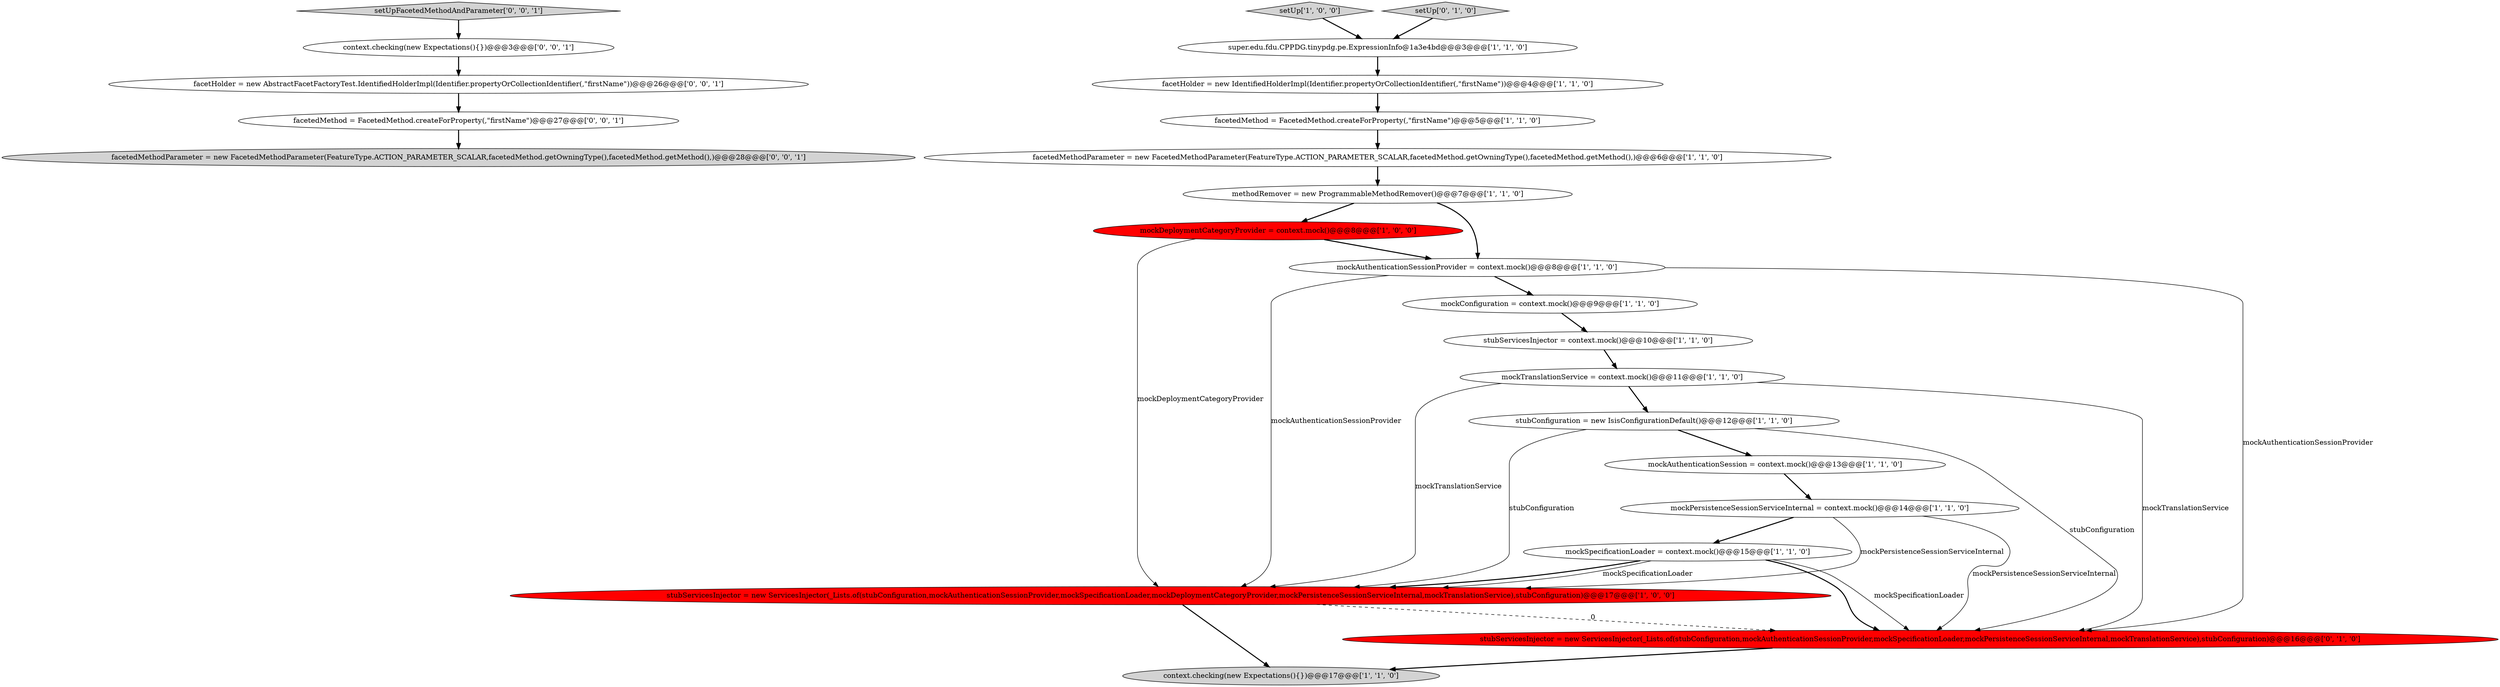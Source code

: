 digraph {
20 [style = filled, label = "facetedMethodParameter = new FacetedMethodParameter(FeatureType.ACTION_PARAMETER_SCALAR,facetedMethod.getOwningType(),facetedMethod.getMethod(),)@@@28@@@['0', '0', '1']", fillcolor = lightgray, shape = ellipse image = "AAA0AAABBB3BBB"];
15 [style = filled, label = "mockAuthenticationSession = context.mock()@@@13@@@['1', '1', '0']", fillcolor = white, shape = ellipse image = "AAA0AAABBB1BBB"];
11 [style = filled, label = "mockAuthenticationSessionProvider = context.mock()@@@8@@@['1', '1', '0']", fillcolor = white, shape = ellipse image = "AAA0AAABBB1BBB"];
14 [style = filled, label = "facetHolder = new IdentifiedHolderImpl(Identifier.propertyOrCollectionIdentifier(,\"firstName\"))@@@4@@@['1', '1', '0']", fillcolor = white, shape = ellipse image = "AAA0AAABBB1BBB"];
21 [style = filled, label = "context.checking(new Expectations(){})@@@3@@@['0', '0', '1']", fillcolor = white, shape = ellipse image = "AAA0AAABBB3BBB"];
0 [style = filled, label = "stubServicesInjector = context.mock()@@@10@@@['1', '1', '0']", fillcolor = white, shape = ellipse image = "AAA0AAABBB1BBB"];
8 [style = filled, label = "mockTranslationService = context.mock()@@@11@@@['1', '1', '0']", fillcolor = white, shape = ellipse image = "AAA0AAABBB1BBB"];
3 [style = filled, label = "stubConfiguration = new IsisConfigurationDefault()@@@12@@@['1', '1', '0']", fillcolor = white, shape = ellipse image = "AAA0AAABBB1BBB"];
1 [style = filled, label = "facetedMethodParameter = new FacetedMethodParameter(FeatureType.ACTION_PARAMETER_SCALAR,facetedMethod.getOwningType(),facetedMethod.getMethod(),)@@@6@@@['1', '1', '0']", fillcolor = white, shape = ellipse image = "AAA0AAABBB1BBB"];
10 [style = filled, label = "context.checking(new Expectations(){})@@@17@@@['1', '1', '0']", fillcolor = lightgray, shape = ellipse image = "AAA0AAABBB1BBB"];
13 [style = filled, label = "setUp['1', '0', '0']", fillcolor = lightgray, shape = diamond image = "AAA0AAABBB1BBB"];
18 [style = filled, label = "stubServicesInjector = new ServicesInjector(_Lists.of(stubConfiguration,mockAuthenticationSessionProvider,mockSpecificationLoader,mockPersistenceSessionServiceInternal,mockTranslationService),stubConfiguration)@@@16@@@['0', '1', '0']", fillcolor = red, shape = ellipse image = "AAA1AAABBB2BBB"];
7 [style = filled, label = "super.edu.fdu.CPPDG.tinypdg.pe.ExpressionInfo@1a3e4bd@@@3@@@['1', '1', '0']", fillcolor = white, shape = ellipse image = "AAA0AAABBB1BBB"];
17 [style = filled, label = "setUp['0', '1', '0']", fillcolor = lightgray, shape = diamond image = "AAA0AAABBB2BBB"];
16 [style = filled, label = "mockConfiguration = context.mock()@@@9@@@['1', '1', '0']", fillcolor = white, shape = ellipse image = "AAA0AAABBB1BBB"];
19 [style = filled, label = "facetHolder = new AbstractFacetFactoryTest.IdentifiedHolderImpl(Identifier.propertyOrCollectionIdentifier(,\"firstName\"))@@@26@@@['0', '0', '1']", fillcolor = white, shape = ellipse image = "AAA0AAABBB3BBB"];
9 [style = filled, label = "facetedMethod = FacetedMethod.createForProperty(,\"firstName\")@@@5@@@['1', '1', '0']", fillcolor = white, shape = ellipse image = "AAA0AAABBB1BBB"];
2 [style = filled, label = "methodRemover = new ProgrammableMethodRemover()@@@7@@@['1', '1', '0']", fillcolor = white, shape = ellipse image = "AAA0AAABBB1BBB"];
6 [style = filled, label = "mockSpecificationLoader = context.mock()@@@15@@@['1', '1', '0']", fillcolor = white, shape = ellipse image = "AAA0AAABBB1BBB"];
23 [style = filled, label = "setUpFacetedMethodAndParameter['0', '0', '1']", fillcolor = lightgray, shape = diamond image = "AAA0AAABBB3BBB"];
22 [style = filled, label = "facetedMethod = FacetedMethod.createForProperty(,\"firstName\")@@@27@@@['0', '0', '1']", fillcolor = white, shape = ellipse image = "AAA0AAABBB3BBB"];
12 [style = filled, label = "mockPersistenceSessionServiceInternal = context.mock()@@@14@@@['1', '1', '0']", fillcolor = white, shape = ellipse image = "AAA0AAABBB1BBB"];
5 [style = filled, label = "mockDeploymentCategoryProvider = context.mock()@@@8@@@['1', '0', '0']", fillcolor = red, shape = ellipse image = "AAA1AAABBB1BBB"];
4 [style = filled, label = "stubServicesInjector = new ServicesInjector(_Lists.of(stubConfiguration,mockAuthenticationSessionProvider,mockSpecificationLoader,mockDeploymentCategoryProvider,mockPersistenceSessionServiceInternal,mockTranslationService),stubConfiguration)@@@17@@@['1', '0', '0']", fillcolor = red, shape = ellipse image = "AAA1AAABBB1BBB"];
11->16 [style = bold, label=""];
4->10 [style = bold, label=""];
4->18 [style = dashed, label="0"];
16->0 [style = bold, label=""];
21->19 [style = bold, label=""];
8->18 [style = solid, label="mockTranslationService"];
6->18 [style = bold, label=""];
8->3 [style = bold, label=""];
6->18 [style = solid, label="mockSpecificationLoader"];
3->15 [style = bold, label=""];
12->6 [style = bold, label=""];
3->4 [style = solid, label="stubConfiguration"];
12->18 [style = solid, label="mockPersistenceSessionServiceInternal"];
7->14 [style = bold, label=""];
17->7 [style = bold, label=""];
3->18 [style = solid, label="stubConfiguration"];
6->4 [style = bold, label=""];
18->10 [style = bold, label=""];
22->20 [style = bold, label=""];
23->21 [style = bold, label=""];
13->7 [style = bold, label=""];
0->8 [style = bold, label=""];
14->9 [style = bold, label=""];
1->2 [style = bold, label=""];
5->11 [style = bold, label=""];
15->12 [style = bold, label=""];
6->4 [style = solid, label="mockSpecificationLoader"];
8->4 [style = solid, label="mockTranslationService"];
9->1 [style = bold, label=""];
19->22 [style = bold, label=""];
12->4 [style = solid, label="mockPersistenceSessionServiceInternal"];
11->4 [style = solid, label="mockAuthenticationSessionProvider"];
2->11 [style = bold, label=""];
11->18 [style = solid, label="mockAuthenticationSessionProvider"];
2->5 [style = bold, label=""];
5->4 [style = solid, label="mockDeploymentCategoryProvider"];
}
